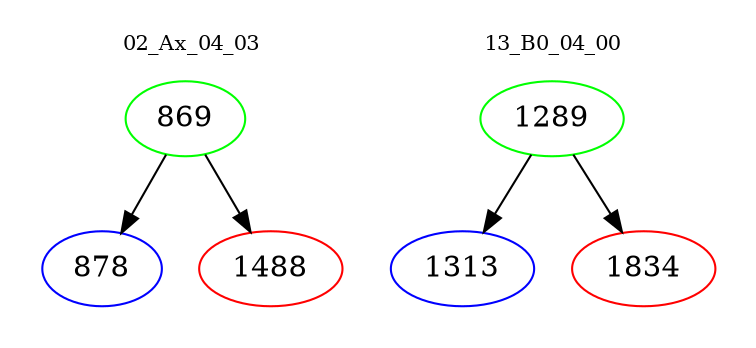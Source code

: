 digraph{
subgraph cluster_0 {
color = white
label = "02_Ax_04_03";
fontsize=10;
T0_869 [label="869", color="green"]
T0_869 -> T0_878 [color="black"]
T0_878 [label="878", color="blue"]
T0_869 -> T0_1488 [color="black"]
T0_1488 [label="1488", color="red"]
}
subgraph cluster_1 {
color = white
label = "13_B0_04_00";
fontsize=10;
T1_1289 [label="1289", color="green"]
T1_1289 -> T1_1313 [color="black"]
T1_1313 [label="1313", color="blue"]
T1_1289 -> T1_1834 [color="black"]
T1_1834 [label="1834", color="red"]
}
}
